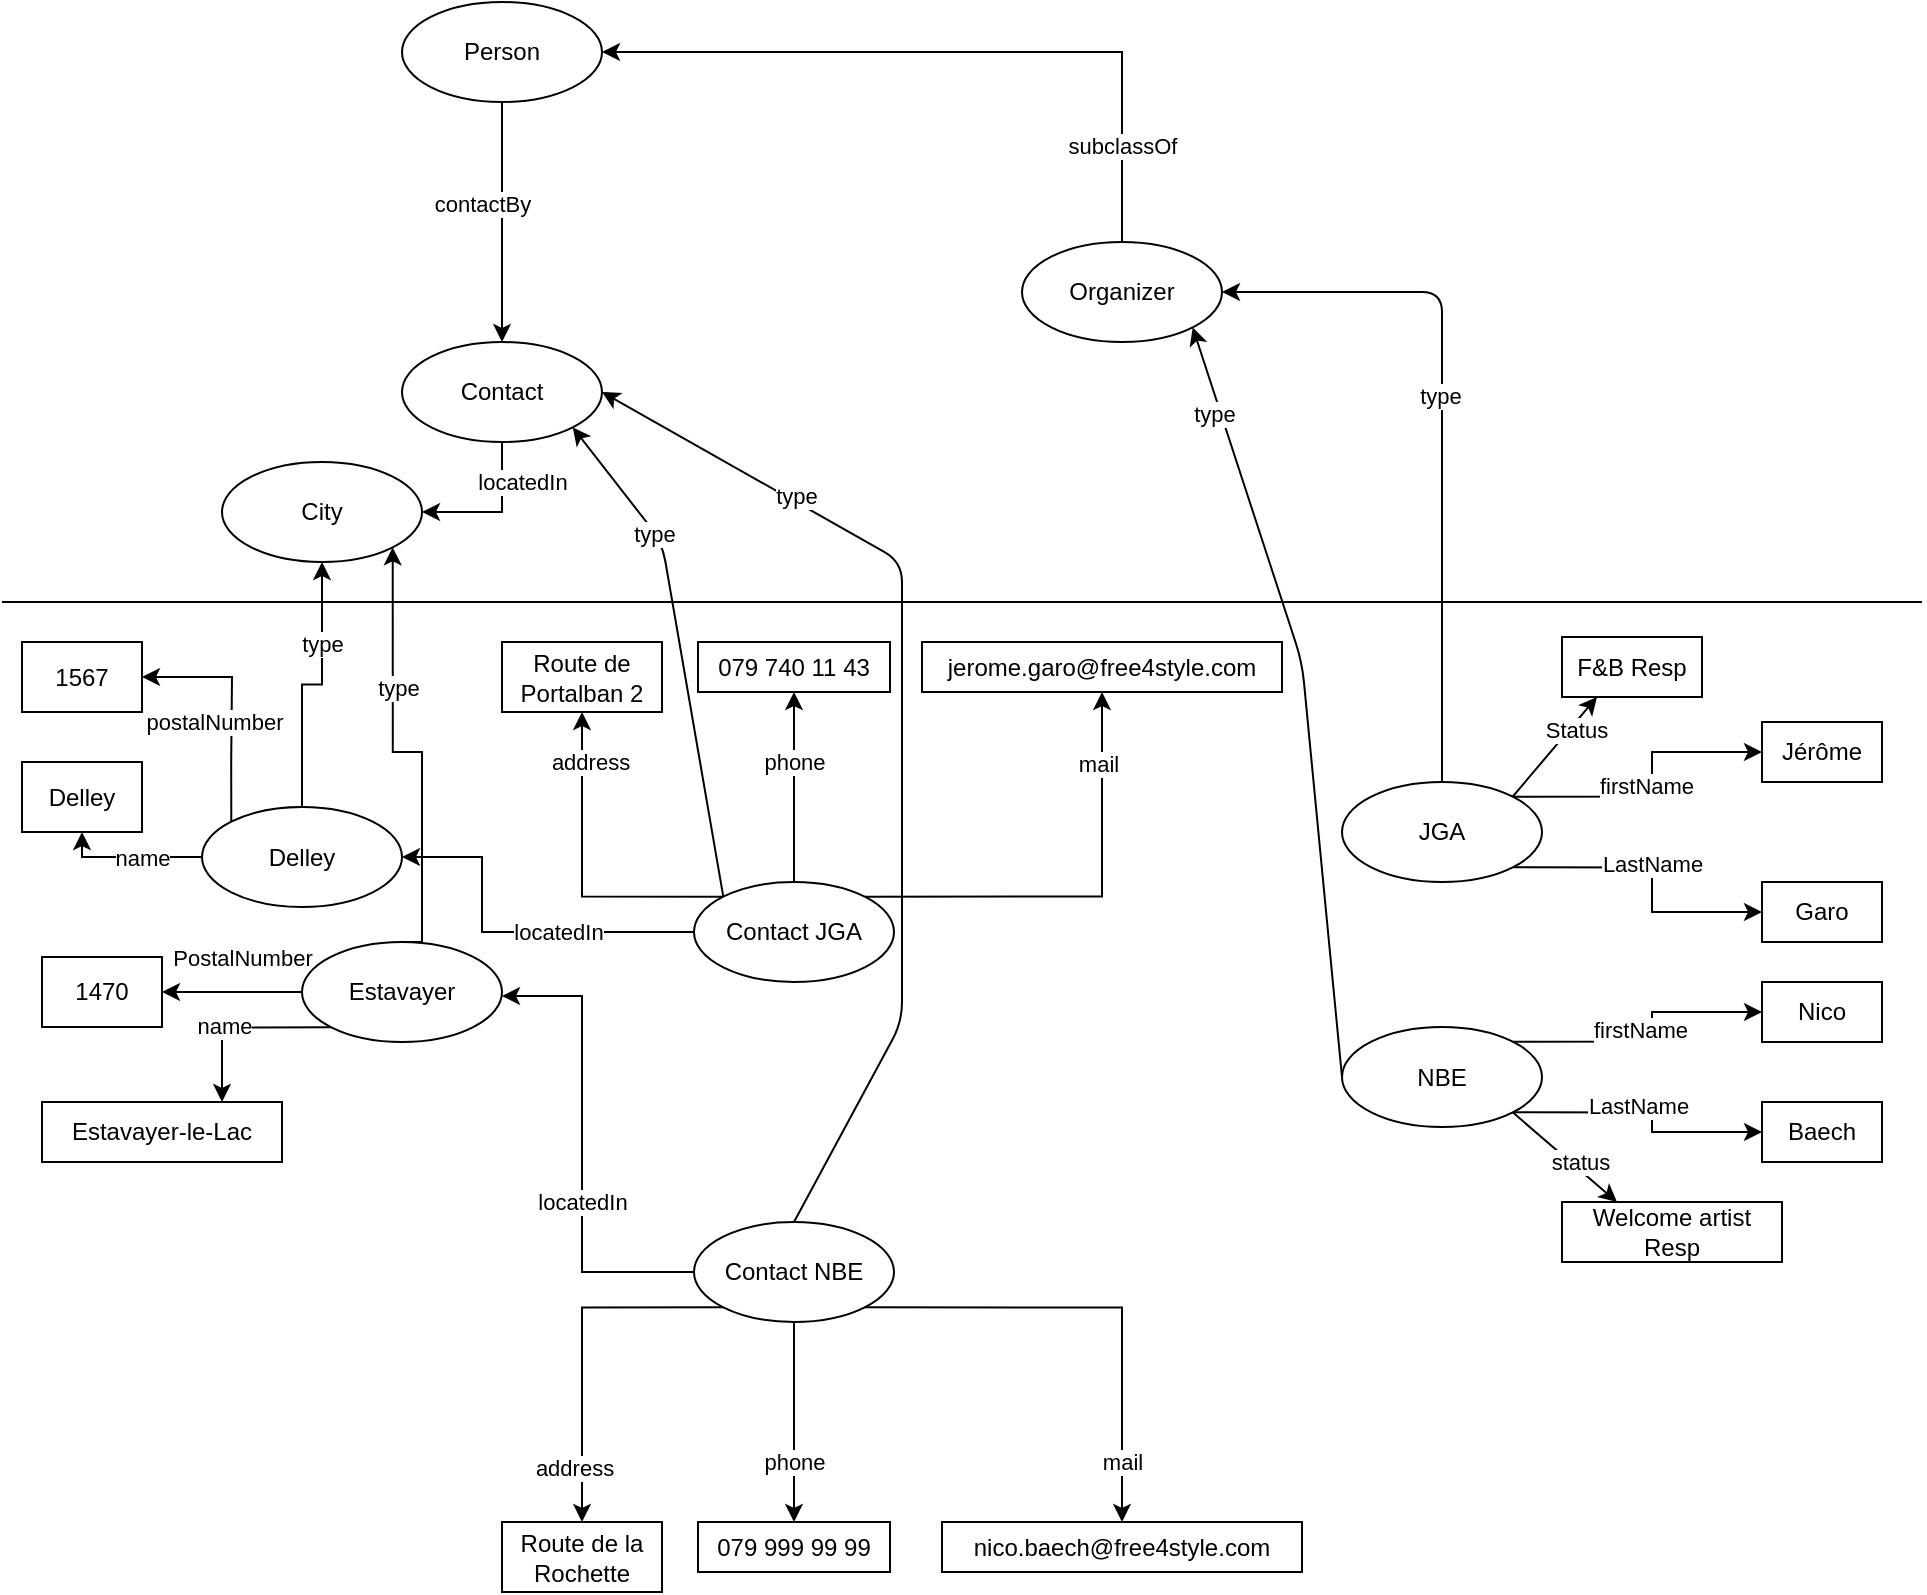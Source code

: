 <mxfile version="13.0.3" type="device" pages="2"><diagram id="2bHZ3s4xm3AUP7SnvMnW" name="Page-1"><mxGraphModel dx="1238" dy="846" grid="1" gridSize="10" guides="1" tooltips="1" connect="1" arrows="1" fold="1" page="0" pageScale="1" pageWidth="827" pageHeight="1169" math="0" shadow="0"><root><mxCell id="0"/><mxCell id="1" parent="0"/><mxCell id="6MHQVJn89xwa1G2U3drQ-4" style="edgeStyle=orthogonalEdgeStyle;rounded=0;orthogonalLoop=1;jettySize=auto;html=1;entryX=0.5;entryY=0;entryDx=0;entryDy=0;exitX=0.5;exitY=1;exitDx=0;exitDy=0;" parent="1" source="6MHQVJn89xwa1G2U3drQ-6" target="6MHQVJn89xwa1G2U3drQ-7" edge="1"><mxGeometry relative="1" as="geometry"><mxPoint x="285" y="50" as="sourcePoint"/></mxGeometry></mxCell><mxCell id="6MHQVJn89xwa1G2U3drQ-5" value="contactBy" style="edgeLabel;html=1;align=center;verticalAlign=middle;resizable=0;points=[];" parent="6MHQVJn89xwa1G2U3drQ-4" vertex="1" connectable="0"><mxGeometry x="-0.342" y="14" relative="1" as="geometry"><mxPoint x="-24" y="11" as="offset"/></mxGeometry></mxCell><mxCell id="6MHQVJn89xwa1G2U3drQ-6" value="Person" style="ellipse;whiteSpace=wrap;html=1;" parent="1" vertex="1"><mxGeometry x="200" y="50" width="100" height="50" as="geometry"/></mxCell><mxCell id="6MHQVJn89xwa1G2U3drQ-7" value="Contact" style="ellipse;whiteSpace=wrap;html=1;" parent="1" vertex="1"><mxGeometry x="200" y="220" width="100" height="50" as="geometry"/></mxCell><mxCell id="6MHQVJn89xwa1G2U3drQ-13" style="edgeStyle=orthogonalEdgeStyle;rounded=0;orthogonalLoop=1;jettySize=auto;html=1;exitX=0.5;exitY=0;exitDx=0;exitDy=0;entryX=1;entryY=0.5;entryDx=0;entryDy=0;" parent="1" source="6MHQVJn89xwa1G2U3drQ-17" target="6MHQVJn89xwa1G2U3drQ-6" edge="1"><mxGeometry relative="1" as="geometry"/></mxCell><mxCell id="6MHQVJn89xwa1G2U3drQ-14" value="subclassOf" style="edgeLabel;html=1;align=center;verticalAlign=middle;resizable=0;points=[];" parent="6MHQVJn89xwa1G2U3drQ-13" vertex="1" connectable="0"><mxGeometry x="-0.704" y="-2" relative="1" as="geometry"><mxPoint x="-2" y="4" as="offset"/></mxGeometry></mxCell><mxCell id="6MHQVJn89xwa1G2U3drQ-17" value="Organizer" style="ellipse;whiteSpace=wrap;html=1;" parent="1" vertex="1"><mxGeometry x="510" y="170" width="100" height="50" as="geometry"/></mxCell><mxCell id="6MHQVJn89xwa1G2U3drQ-19" value="" style="edgeStyle=orthogonalEdgeStyle;rounded=0;orthogonalLoop=1;jettySize=auto;html=1;exitX=0.5;exitY=1;exitDx=0;exitDy=0;entryX=1;entryY=0.5;entryDx=0;entryDy=0;" parent="1" source="6MHQVJn89xwa1G2U3drQ-7" target="6MHQVJn89xwa1G2U3drQ-21" edge="1"><mxGeometry relative="1" as="geometry"><mxPoint x="220" y="340" as="targetPoint"/><Array as="points"><mxPoint x="250" y="305"/></Array></mxGeometry></mxCell><mxCell id="6MHQVJn89xwa1G2U3drQ-20" value="locatedIn" style="edgeLabel;html=1;align=center;verticalAlign=middle;resizable=0;points=[];" parent="6MHQVJn89xwa1G2U3drQ-19" vertex="1" connectable="0"><mxGeometry x="0.2" y="1" relative="1" as="geometry"><mxPoint x="20" y="-16" as="offset"/></mxGeometry></mxCell><mxCell id="6MHQVJn89xwa1G2U3drQ-21" value="City" style="ellipse;whiteSpace=wrap;html=1;" parent="1" vertex="1"><mxGeometry x="110" y="280" width="100" height="50" as="geometry"/></mxCell><mxCell id="6MHQVJn89xwa1G2U3drQ-22" value="" style="endArrow=none;html=1;" parent="1" edge="1"><mxGeometry width="50" height="50" relative="1" as="geometry"><mxPoint y="350" as="sourcePoint"/><mxPoint x="960" y="350" as="targetPoint"/></mxGeometry></mxCell><mxCell id="6MHQVJn89xwa1G2U3drQ-57" style="edgeStyle=orthogonalEdgeStyle;rounded=0;orthogonalLoop=1;jettySize=auto;html=1;exitX=0;exitY=0;exitDx=0;exitDy=0;entryX=0.5;entryY=1;entryDx=0;entryDy=0;" parent="1" source="6MHQVJn89xwa1G2U3drQ-24" target="6MHQVJn89xwa1G2U3drQ-54" edge="1"><mxGeometry relative="1" as="geometry"/></mxCell><mxCell id="6MHQVJn89xwa1G2U3drQ-58" value="address" style="edgeLabel;html=1;align=center;verticalAlign=middle;resizable=0;points=[];" parent="6MHQVJn89xwa1G2U3drQ-57" vertex="1" connectable="0"><mxGeometry x="0.697" y="-4" relative="1" as="geometry"><mxPoint as="offset"/></mxGeometry></mxCell><mxCell id="6MHQVJn89xwa1G2U3drQ-59" style="edgeStyle=orthogonalEdgeStyle;rounded=0;orthogonalLoop=1;jettySize=auto;html=1;exitX=0.5;exitY=0;exitDx=0;exitDy=0;entryX=0.5;entryY=1;entryDx=0;entryDy=0;" parent="1" source="6MHQVJn89xwa1G2U3drQ-24" target="6MHQVJn89xwa1G2U3drQ-55" edge="1"><mxGeometry relative="1" as="geometry"/></mxCell><mxCell id="6MHQVJn89xwa1G2U3drQ-60" value="phone" style="edgeLabel;html=1;align=center;verticalAlign=middle;resizable=0;points=[];" parent="6MHQVJn89xwa1G2U3drQ-59" vertex="1" connectable="0"><mxGeometry x="0.726" y="2" relative="1" as="geometry"><mxPoint x="2" y="21.67" as="offset"/></mxGeometry></mxCell><mxCell id="6MHQVJn89xwa1G2U3drQ-61" style="edgeStyle=orthogonalEdgeStyle;rounded=0;orthogonalLoop=1;jettySize=auto;html=1;exitX=1;exitY=0;exitDx=0;exitDy=0;entryX=0.5;entryY=1;entryDx=0;entryDy=0;" parent="1" source="6MHQVJn89xwa1G2U3drQ-24" target="6MHQVJn89xwa1G2U3drQ-56" edge="1"><mxGeometry relative="1" as="geometry"/></mxCell><mxCell id="6MHQVJn89xwa1G2U3drQ-62" value="mail" style="edgeLabel;html=1;align=center;verticalAlign=middle;resizable=0;points=[];" parent="6MHQVJn89xwa1G2U3drQ-61" vertex="1" connectable="0"><mxGeometry x="0.837" y="2" relative="1" as="geometry"><mxPoint y="17.36" as="offset"/></mxGeometry></mxCell><mxCell id="6MHQVJn89xwa1G2U3drQ-24" value="Contact JGA" style="ellipse;whiteSpace=wrap;html=1;" parent="1" vertex="1"><mxGeometry x="346" y="490" width="100" height="50" as="geometry"/></mxCell><mxCell id="6MHQVJn89xwa1G2U3drQ-25" value="Contact NBE" style="ellipse;whiteSpace=wrap;html=1;" parent="1" vertex="1"><mxGeometry x="346" y="660" width="100" height="50" as="geometry"/></mxCell><mxCell id="6MHQVJn89xwa1G2U3drQ-31" value="NBE" style="ellipse;whiteSpace=wrap;html=1;" parent="1" vertex="1"><mxGeometry x="670" y="562.5" width="100" height="50" as="geometry"/></mxCell><mxCell id="6MHQVJn89xwa1G2U3drQ-87" style="edgeStyle=orthogonalEdgeStyle;rounded=0;orthogonalLoop=1;jettySize=auto;html=1;exitX=1;exitY=0;exitDx=0;exitDy=0;entryX=0;entryY=0.5;entryDx=0;entryDy=0;" parent="1" source="6MHQVJn89xwa1G2U3drQ-30" target="6MHQVJn89xwa1G2U3drQ-83" edge="1"><mxGeometry relative="1" as="geometry"/></mxCell><mxCell id="6MHQVJn89xwa1G2U3drQ-88" value="firstName" style="edgeLabel;html=1;align=center;verticalAlign=middle;resizable=0;points=[];" parent="6MHQVJn89xwa1G2U3drQ-87" vertex="1" connectable="0"><mxGeometry x="-0.095" y="6" relative="1" as="geometry"><mxPoint as="offset"/></mxGeometry></mxCell><mxCell id="6MHQVJn89xwa1G2U3drQ-89" style="edgeStyle=orthogonalEdgeStyle;rounded=0;orthogonalLoop=1;jettySize=auto;html=1;exitX=1;exitY=1;exitDx=0;exitDy=0;entryX=0;entryY=0.5;entryDx=0;entryDy=0;" parent="1" source="6MHQVJn89xwa1G2U3drQ-30" target="6MHQVJn89xwa1G2U3drQ-84" edge="1"><mxGeometry relative="1" as="geometry"/></mxCell><mxCell id="6MHQVJn89xwa1G2U3drQ-90" value="LastName" style="edgeLabel;html=1;align=center;verticalAlign=middle;resizable=0;points=[];" parent="6MHQVJn89xwa1G2U3drQ-89" vertex="1" connectable="0"><mxGeometry x="-0.052" y="1" relative="1" as="geometry"><mxPoint x="-1" y="-2" as="offset"/></mxGeometry></mxCell><mxCell id="6MHQVJn89xwa1G2U3drQ-30" value="JGA" style="ellipse;whiteSpace=wrap;html=1;" parent="1" vertex="1"><mxGeometry x="670" y="440" width="100" height="50" as="geometry"/></mxCell><mxCell id="6MHQVJn89xwa1G2U3drQ-41" style="edgeStyle=orthogonalEdgeStyle;rounded=0;orthogonalLoop=1;jettySize=auto;html=1;exitX=0.5;exitY=0;exitDx=0;exitDy=0;entryX=0.5;entryY=1;entryDx=0;entryDy=0;" parent="1" source="6MHQVJn89xwa1G2U3drQ-35" target="6MHQVJn89xwa1G2U3drQ-21" edge="1"><mxGeometry relative="1" as="geometry"/></mxCell><mxCell id="6MHQVJn89xwa1G2U3drQ-42" value="type" style="edgeLabel;html=1;align=center;verticalAlign=middle;resizable=0;points=[];" parent="6MHQVJn89xwa1G2U3drQ-41" vertex="1" connectable="0"><mxGeometry x="-0.766" y="-1" relative="1" as="geometry"><mxPoint x="9" y="-66.5" as="offset"/></mxGeometry></mxCell><mxCell id="6MHQVJn89xwa1G2U3drQ-45" style="edgeStyle=orthogonalEdgeStyle;rounded=0;orthogonalLoop=1;jettySize=auto;html=1;entryX=1;entryY=0.5;entryDx=0;entryDy=0;exitX=0;exitY=0;exitDx=0;exitDy=0;" parent="1" source="6MHQVJn89xwa1G2U3drQ-35" target="6MHQVJn89xwa1G2U3drQ-38" edge="1"><mxGeometry relative="1" as="geometry"><mxPoint x="120" y="440" as="sourcePoint"/><Array as="points"><mxPoint x="115" y="429"/><mxPoint x="115" y="429"/><mxPoint x="115" y="388"/></Array></mxGeometry></mxCell><mxCell id="6MHQVJn89xwa1G2U3drQ-47" style="edgeStyle=orthogonalEdgeStyle;rounded=0;orthogonalLoop=1;jettySize=auto;html=1;exitX=0;exitY=0.5;exitDx=0;exitDy=0;entryX=0.5;entryY=1;entryDx=0;entryDy=0;" parent="1" source="6MHQVJn89xwa1G2U3drQ-35" target="6MHQVJn89xwa1G2U3drQ-40" edge="1"><mxGeometry relative="1" as="geometry"><Array as="points"><mxPoint x="40" y="478"/></Array></mxGeometry></mxCell><mxCell id="6MHQVJn89xwa1G2U3drQ-48" value="name" style="edgeLabel;html=1;align=center;verticalAlign=middle;resizable=0;points=[];" parent="6MHQVJn89xwa1G2U3drQ-47" vertex="1" connectable="0"><mxGeometry x="-0.239" relative="1" as="geometry"><mxPoint x="-2.5" as="offset"/></mxGeometry></mxCell><mxCell id="6MHQVJn89xwa1G2U3drQ-35" value="Delley" style="ellipse;whiteSpace=wrap;html=1;" parent="1" vertex="1"><mxGeometry x="100" y="452.5" width="100" height="50" as="geometry"/></mxCell><mxCell id="6MHQVJn89xwa1G2U3drQ-43" style="edgeStyle=orthogonalEdgeStyle;rounded=0;orthogonalLoop=1;jettySize=auto;html=1;exitX=0.5;exitY=0;exitDx=0;exitDy=0;entryX=1;entryY=1;entryDx=0;entryDy=0;" parent="1" source="6MHQVJn89xwa1G2U3drQ-36" target="6MHQVJn89xwa1G2U3drQ-21" edge="1"><mxGeometry relative="1" as="geometry"><Array as="points"><mxPoint x="210" y="520"/><mxPoint x="210" y="425"/><mxPoint x="195" y="425"/></Array></mxGeometry></mxCell><mxCell id="6MHQVJn89xwa1G2U3drQ-44" value="type" style="edgeLabel;html=1;align=center;verticalAlign=middle;resizable=0;points=[];" parent="6MHQVJn89xwa1G2U3drQ-43" vertex="1" connectable="0"><mxGeometry x="0.367" y="-2" relative="1" as="geometry"><mxPoint as="offset"/></mxGeometry></mxCell><mxCell id="6MHQVJn89xwa1G2U3drQ-49" style="edgeStyle=orthogonalEdgeStyle;rounded=0;orthogonalLoop=1;jettySize=auto;html=1;exitX=0;exitY=0.5;exitDx=0;exitDy=0;entryX=1;entryY=0.5;entryDx=0;entryDy=0;" parent="1" source="6MHQVJn89xwa1G2U3drQ-36" target="6MHQVJn89xwa1G2U3drQ-37" edge="1"><mxGeometry relative="1" as="geometry"/></mxCell><mxCell id="6MHQVJn89xwa1G2U3drQ-53" value="PostalNumber" style="edgeLabel;html=1;align=center;verticalAlign=middle;resizable=0;points=[];" parent="6MHQVJn89xwa1G2U3drQ-49" vertex="1" connectable="0"><mxGeometry x="0.238" y="5" relative="1" as="geometry"><mxPoint x="13.33" y="-22.5" as="offset"/></mxGeometry></mxCell><mxCell id="6MHQVJn89xwa1G2U3drQ-50" style="edgeStyle=orthogonalEdgeStyle;rounded=0;orthogonalLoop=1;jettySize=auto;html=1;exitX=0;exitY=1;exitDx=0;exitDy=0;entryX=0.75;entryY=0;entryDx=0;entryDy=0;" parent="1" source="6MHQVJn89xwa1G2U3drQ-36" target="6MHQVJn89xwa1G2U3drQ-39" edge="1"><mxGeometry relative="1" as="geometry"/></mxCell><mxCell id="6MHQVJn89xwa1G2U3drQ-52" value="name" style="edgeLabel;html=1;align=center;verticalAlign=middle;resizable=0;points=[];" parent="6MHQVJn89xwa1G2U3drQ-50" vertex="1" connectable="0"><mxGeometry x="0.17" y="-1" relative="1" as="geometry"><mxPoint as="offset"/></mxGeometry></mxCell><mxCell id="6MHQVJn89xwa1G2U3drQ-36" value="Estavayer" style="ellipse;whiteSpace=wrap;html=1;" parent="1" vertex="1"><mxGeometry x="150" y="520" width="100" height="50" as="geometry"/></mxCell><mxCell id="6MHQVJn89xwa1G2U3drQ-37" value="1470" style="rounded=0;whiteSpace=wrap;html=1;" parent="1" vertex="1"><mxGeometry x="20" y="527.5" width="60" height="35" as="geometry"/></mxCell><mxCell id="6MHQVJn89xwa1G2U3drQ-38" value="1567" style="rounded=0;whiteSpace=wrap;html=1;" parent="1" vertex="1"><mxGeometry x="10" y="370" width="60" height="35" as="geometry"/></mxCell><mxCell id="6MHQVJn89xwa1G2U3drQ-39" value="Estavayer-le-Lac" style="rounded=0;whiteSpace=wrap;html=1;" parent="1" vertex="1"><mxGeometry x="20" y="600" width="120" height="30" as="geometry"/></mxCell><mxCell id="6MHQVJn89xwa1G2U3drQ-40" value="Delley" style="rounded=0;whiteSpace=wrap;html=1;" parent="1" vertex="1"><mxGeometry x="10" y="430" width="60" height="35" as="geometry"/></mxCell><mxCell id="6MHQVJn89xwa1G2U3drQ-46" value="postalNumber" style="edgeLabel;html=1;align=center;verticalAlign=middle;resizable=0;points=[];" parent="1" vertex="1" connectable="0"><mxGeometry x="119.996" y="410.004" as="geometry"><mxPoint x="-14.63" as="offset"/></mxGeometry></mxCell><mxCell id="6MHQVJn89xwa1G2U3drQ-54" value="Route de Portalban 2" style="rounded=0;whiteSpace=wrap;html=1;" parent="1" vertex="1"><mxGeometry x="250" y="370" width="80" height="35" as="geometry"/></mxCell><mxCell id="6MHQVJn89xwa1G2U3drQ-55" value="079 740 11 43" style="rounded=0;whiteSpace=wrap;html=1;" parent="1" vertex="1"><mxGeometry x="348" y="370" width="96" height="25" as="geometry"/></mxCell><mxCell id="6MHQVJn89xwa1G2U3drQ-56" value="jerome.garo@free4style.com" style="rounded=0;whiteSpace=wrap;html=1;" parent="1" vertex="1"><mxGeometry x="460" y="370" width="180" height="25" as="geometry"/></mxCell><mxCell id="6MHQVJn89xwa1G2U3drQ-66" value="Route de la Rochette" style="rounded=0;whiteSpace=wrap;html=1;" parent="1" vertex="1"><mxGeometry x="250" y="810" width="80" height="35" as="geometry"/></mxCell><mxCell id="6MHQVJn89xwa1G2U3drQ-67" value="079 999 99 99" style="rounded=0;whiteSpace=wrap;html=1;" parent="1" vertex="1"><mxGeometry x="348" y="810" width="96" height="25" as="geometry"/></mxCell><mxCell id="6MHQVJn89xwa1G2U3drQ-68" value="nico.baech@free4style.com" style="rounded=0;whiteSpace=wrap;html=1;" parent="1" vertex="1"><mxGeometry x="470" y="810" width="180" height="25" as="geometry"/></mxCell><mxCell id="6MHQVJn89xwa1G2U3drQ-69" style="edgeStyle=orthogonalEdgeStyle;rounded=0;orthogonalLoop=1;jettySize=auto;html=1;exitX=0;exitY=1;exitDx=0;exitDy=0;entryX=0.5;entryY=0;entryDx=0;entryDy=0;" parent="1" source="6MHQVJn89xwa1G2U3drQ-25" target="6MHQVJn89xwa1G2U3drQ-66" edge="1"><mxGeometry relative="1" as="geometry"><mxPoint x="320.645" y="709.992" as="sourcePoint"/><mxPoint x="260" y="670" as="targetPoint"/></mxGeometry></mxCell><mxCell id="6MHQVJn89xwa1G2U3drQ-70" value="address" style="edgeLabel;html=1;align=center;verticalAlign=middle;resizable=0;points=[];" parent="6MHQVJn89xwa1G2U3drQ-69" vertex="1" connectable="0"><mxGeometry x="0.697" y="-4" relative="1" as="geometry"><mxPoint as="offset"/></mxGeometry></mxCell><mxCell id="6MHQVJn89xwa1G2U3drQ-71" style="edgeStyle=orthogonalEdgeStyle;rounded=0;orthogonalLoop=1;jettySize=auto;html=1;exitX=0.5;exitY=1;exitDx=0;exitDy=0;entryX=0.5;entryY=0;entryDx=0;entryDy=0;" parent="1" source="6MHQVJn89xwa1G2U3drQ-25" target="6MHQVJn89xwa1G2U3drQ-67" edge="1"><mxGeometry relative="1" as="geometry"><mxPoint x="299.17" y="755" as="sourcePoint"/><mxPoint x="299.17" y="660" as="targetPoint"/></mxGeometry></mxCell><mxCell id="6MHQVJn89xwa1G2U3drQ-72" value="phone" style="edgeLabel;html=1;align=center;verticalAlign=middle;resizable=0;points=[];" parent="6MHQVJn89xwa1G2U3drQ-71" vertex="1" connectable="0"><mxGeometry x="0.726" y="2" relative="1" as="geometry"><mxPoint x="-2" y="-16.67" as="offset"/></mxGeometry></mxCell><mxCell id="6MHQVJn89xwa1G2U3drQ-73" style="edgeStyle=orthogonalEdgeStyle;rounded=0;orthogonalLoop=1;jettySize=auto;html=1;exitX=1;exitY=1;exitDx=0;exitDy=0;entryX=0.5;entryY=0;entryDx=0;entryDy=0;" parent="1" source="6MHQVJn89xwa1G2U3drQ-25" target="6MHQVJn89xwa1G2U3drQ-68" edge="1"><mxGeometry relative="1" as="geometry"><mxPoint x="479.995" y="732.322" as="sourcePoint"/><mxPoint x="598.64" y="630" as="targetPoint"/></mxGeometry></mxCell><mxCell id="6MHQVJn89xwa1G2U3drQ-74" value="mail" style="edgeLabel;html=1;align=center;verticalAlign=middle;resizable=0;points=[];" parent="6MHQVJn89xwa1G2U3drQ-73" vertex="1" connectable="0"><mxGeometry x="0.837" y="2" relative="1" as="geometry"><mxPoint x="-2" y="-10.69" as="offset"/></mxGeometry></mxCell><mxCell id="6MHQVJn89xwa1G2U3drQ-75" value="" style="edgeStyle=orthogonalEdgeStyle;rounded=0;orthogonalLoop=1;jettySize=auto;html=1;exitX=0;exitY=0.5;exitDx=0;exitDy=0;entryX=1;entryY=0.5;entryDx=0;entryDy=0;" parent="1" source="6MHQVJn89xwa1G2U3drQ-24" target="6MHQVJn89xwa1G2U3drQ-35" edge="1"><mxGeometry relative="1" as="geometry"><mxPoint x="330" y="527.5" as="sourcePoint"/><mxPoint x="290" y="562.5" as="targetPoint"/><Array as="points"><mxPoint x="240" y="515"/><mxPoint x="240" y="478"/></Array></mxGeometry></mxCell><mxCell id="6MHQVJn89xwa1G2U3drQ-76" value="locatedIn" style="edgeLabel;html=1;align=center;verticalAlign=middle;resizable=0;points=[];" parent="6MHQVJn89xwa1G2U3drQ-75" vertex="1" connectable="0"><mxGeometry x="0.2" y="1" relative="1" as="geometry"><mxPoint x="39" y="4" as="offset"/></mxGeometry></mxCell><mxCell id="6MHQVJn89xwa1G2U3drQ-77" value="" style="edgeStyle=orthogonalEdgeStyle;rounded=0;orthogonalLoop=1;jettySize=auto;html=1;exitX=0;exitY=0.5;exitDx=0;exitDy=0;entryX=1;entryY=0.5;entryDx=0;entryDy=0;" parent="1" source="6MHQVJn89xwa1G2U3drQ-25" edge="1"><mxGeometry relative="1" as="geometry"><mxPoint x="396" y="584.5" as="sourcePoint"/><mxPoint x="250" y="547" as="targetPoint"/><Array as="points"><mxPoint x="290" y="685"/><mxPoint x="290" y="547"/></Array></mxGeometry></mxCell><mxCell id="6MHQVJn89xwa1G2U3drQ-78" value="locatedIn" style="edgeLabel;html=1;align=center;verticalAlign=middle;resizable=0;points=[];" parent="6MHQVJn89xwa1G2U3drQ-77" vertex="1" connectable="0"><mxGeometry x="0.2" y="1" relative="1" as="geometry"><mxPoint x="1" y="49" as="offset"/></mxGeometry></mxCell><mxCell id="6MHQVJn89xwa1G2U3drQ-79" value="" style="endArrow=classic;html=1;exitX=0;exitY=0;exitDx=0;exitDy=0;entryX=1;entryY=1;entryDx=0;entryDy=0;" parent="1" source="6MHQVJn89xwa1G2U3drQ-24" target="6MHQVJn89xwa1G2U3drQ-7" edge="1"><mxGeometry width="50" height="50" relative="1" as="geometry"><mxPoint x="310" y="480" as="sourcePoint"/><mxPoint x="300" y="300" as="targetPoint"/><Array as="points"><mxPoint x="330" y="320"/></Array></mxGeometry></mxCell><mxCell id="6MHQVJn89xwa1G2U3drQ-80" value="type" style="edgeLabel;html=1;align=center;verticalAlign=middle;resizable=0;points=[];" parent="6MHQVJn89xwa1G2U3drQ-79" vertex="1" connectable="0"><mxGeometry x="0.47" y="1" relative="1" as="geometry"><mxPoint as="offset"/></mxGeometry></mxCell><mxCell id="6MHQVJn89xwa1G2U3drQ-81" value="" style="endArrow=classic;html=1;entryX=1;entryY=0.5;entryDx=0;entryDy=0;exitX=0.5;exitY=0;exitDx=0;exitDy=0;" parent="1" source="6MHQVJn89xwa1G2U3drQ-25" target="6MHQVJn89xwa1G2U3drQ-7" edge="1"><mxGeometry width="50" height="50" relative="1" as="geometry"><mxPoint x="450" y="660" as="sourcePoint"/><mxPoint x="360" y="430" as="targetPoint"/><Array as="points"><mxPoint x="450" y="560"/><mxPoint x="450" y="330"/></Array></mxGeometry></mxCell><mxCell id="6MHQVJn89xwa1G2U3drQ-82" value="type" style="edgeLabel;html=1;align=center;verticalAlign=middle;resizable=0;points=[];" parent="6MHQVJn89xwa1G2U3drQ-81" vertex="1" connectable="0"><mxGeometry x="0.577" y="-2" relative="1" as="geometry"><mxPoint x="1" as="offset"/></mxGeometry></mxCell><mxCell id="6MHQVJn89xwa1G2U3drQ-83" value="Jérôme" style="rounded=0;whiteSpace=wrap;html=1;" parent="1" vertex="1"><mxGeometry x="880" y="410" width="60" height="30" as="geometry"/></mxCell><mxCell id="6MHQVJn89xwa1G2U3drQ-84" value="Garo" style="rounded=0;whiteSpace=wrap;html=1;" parent="1" vertex="1"><mxGeometry x="880" y="490" width="60" height="30" as="geometry"/></mxCell><mxCell id="6MHQVJn89xwa1G2U3drQ-85" value="Nico" style="rounded=0;whiteSpace=wrap;html=1;" parent="1" vertex="1"><mxGeometry x="880" y="540" width="60" height="30" as="geometry"/></mxCell><mxCell id="6MHQVJn89xwa1G2U3drQ-86" value="Baech" style="rounded=0;whiteSpace=wrap;html=1;" parent="1" vertex="1"><mxGeometry x="880" y="600" width="60" height="30" as="geometry"/></mxCell><mxCell id="6MHQVJn89xwa1G2U3drQ-91" style="edgeStyle=orthogonalEdgeStyle;rounded=0;orthogonalLoop=1;jettySize=auto;html=1;exitX=1;exitY=0;exitDx=0;exitDy=0;entryX=0;entryY=0.5;entryDx=0;entryDy=0;" parent="1" source="6MHQVJn89xwa1G2U3drQ-31" target="6MHQVJn89xwa1G2U3drQ-85" edge="1"><mxGeometry relative="1" as="geometry"><mxPoint x="755.355" y="667.322" as="sourcePoint"/><mxPoint x="880" y="645" as="targetPoint"/></mxGeometry></mxCell><mxCell id="6MHQVJn89xwa1G2U3drQ-92" value="firstName" style="edgeLabel;html=1;align=center;verticalAlign=middle;resizable=0;points=[];" parent="6MHQVJn89xwa1G2U3drQ-91" vertex="1" connectable="0"><mxGeometry x="-0.095" y="6" relative="1" as="geometry"><mxPoint as="offset"/></mxGeometry></mxCell><mxCell id="6MHQVJn89xwa1G2U3drQ-93" style="edgeStyle=orthogonalEdgeStyle;rounded=0;orthogonalLoop=1;jettySize=auto;html=1;exitX=1;exitY=1;exitDx=0;exitDy=0;entryX=0;entryY=0.5;entryDx=0;entryDy=0;" parent="1" source="6MHQVJn89xwa1G2U3drQ-31" target="6MHQVJn89xwa1G2U3drQ-86" edge="1"><mxGeometry relative="1" as="geometry"><mxPoint x="755.355" y="702.678" as="sourcePoint"/><mxPoint x="880" y="725" as="targetPoint"/></mxGeometry></mxCell><mxCell id="6MHQVJn89xwa1G2U3drQ-94" value="LastName" style="edgeLabel;html=1;align=center;verticalAlign=middle;resizable=0;points=[];" parent="6MHQVJn89xwa1G2U3drQ-93" vertex="1" connectable="0"><mxGeometry x="-0.052" y="1" relative="1" as="geometry"><mxPoint x="-1" y="-2" as="offset"/></mxGeometry></mxCell><mxCell id="6MHQVJn89xwa1G2U3drQ-95" value="" style="endArrow=classic;html=1;exitX=0.5;exitY=0;exitDx=0;exitDy=0;entryX=1;entryY=0.5;entryDx=0;entryDy=0;" parent="1" source="6MHQVJn89xwa1G2U3drQ-30" target="6MHQVJn89xwa1G2U3drQ-17" edge="1"><mxGeometry width="50" height="50" relative="1" as="geometry"><mxPoint x="760" y="290" as="sourcePoint"/><mxPoint x="810" y="240" as="targetPoint"/><Array as="points"><mxPoint x="720" y="195"/></Array></mxGeometry></mxCell><mxCell id="6MHQVJn89xwa1G2U3drQ-96" value="type" style="edgeLabel;html=1;align=center;verticalAlign=middle;resizable=0;points=[];" parent="6MHQVJn89xwa1G2U3drQ-95" vertex="1" connectable="0"><mxGeometry x="0.091" y="1" relative="1" as="geometry"><mxPoint as="offset"/></mxGeometry></mxCell><mxCell id="6MHQVJn89xwa1G2U3drQ-97" value="" style="endArrow=classic;html=1;entryX=1;entryY=1;entryDx=0;entryDy=0;exitX=0;exitY=0.5;exitDx=0;exitDy=0;" parent="1" source="6MHQVJn89xwa1G2U3drQ-31" target="6MHQVJn89xwa1G2U3drQ-17" edge="1"><mxGeometry width="50" height="50" relative="1" as="geometry"><mxPoint x="600" y="310" as="sourcePoint"/><mxPoint x="650" y="260" as="targetPoint"/><Array as="points"><mxPoint x="650" y="380"/></Array></mxGeometry></mxCell><mxCell id="6MHQVJn89xwa1G2U3drQ-98" value="type" style="edgeLabel;html=1;align=center;verticalAlign=middle;resizable=0;points=[];" parent="6MHQVJn89xwa1G2U3drQ-97" vertex="1" connectable="0"><mxGeometry x="0.769" y="4" relative="1" as="geometry"><mxPoint as="offset"/></mxGeometry></mxCell><mxCell id="6MHQVJn89xwa1G2U3drQ-99" value="F&amp;amp;B Resp" style="rounded=0;whiteSpace=wrap;html=1;" parent="1" vertex="1"><mxGeometry x="780" y="367.5" width="70" height="30" as="geometry"/></mxCell><mxCell id="6MHQVJn89xwa1G2U3drQ-100" value="" style="endArrow=classic;html=1;entryX=0.25;entryY=1;entryDx=0;entryDy=0;exitX=1;exitY=0;exitDx=0;exitDy=0;" parent="1" source="6MHQVJn89xwa1G2U3drQ-30" target="6MHQVJn89xwa1G2U3drQ-99" edge="1"><mxGeometry width="50" height="50" relative="1" as="geometry"><mxPoint x="760" y="450" as="sourcePoint"/><mxPoint x="360" y="430" as="targetPoint"/></mxGeometry></mxCell><mxCell id="6MHQVJn89xwa1G2U3drQ-101" value="Status" style="edgeLabel;html=1;align=center;verticalAlign=middle;resizable=0;points=[];" parent="6MHQVJn89xwa1G2U3drQ-100" vertex="1" connectable="0"><mxGeometry x="0.387" y="-2" relative="1" as="geometry"><mxPoint as="offset"/></mxGeometry></mxCell><mxCell id="6MHQVJn89xwa1G2U3drQ-102" value="Welcome artist Resp" style="rounded=0;whiteSpace=wrap;html=1;" parent="1" vertex="1"><mxGeometry x="780" y="650" width="110" height="30" as="geometry"/></mxCell><mxCell id="6MHQVJn89xwa1G2U3drQ-103" value="" style="endArrow=classic;html=1;entryX=0.25;entryY=0;entryDx=0;entryDy=0;exitX=1;exitY=1;exitDx=0;exitDy=0;" parent="1" source="6MHQVJn89xwa1G2U3drQ-31" target="6MHQVJn89xwa1G2U3drQ-102" edge="1"><mxGeometry width="50" height="50" relative="1" as="geometry"><mxPoint x="310" y="480" as="sourcePoint"/><mxPoint x="360" y="430" as="targetPoint"/></mxGeometry></mxCell><mxCell id="6MHQVJn89xwa1G2U3drQ-104" value="status" style="edgeLabel;html=1;align=center;verticalAlign=middle;resizable=0;points=[];" parent="6MHQVJn89xwa1G2U3drQ-103" vertex="1" connectable="0"><mxGeometry x="0.35" y="-3" relative="1" as="geometry"><mxPoint y="-7.87" as="offset"/></mxGeometry></mxCell></root></mxGraphModel></diagram><diagram id="ztgfcPbBWsmzOZz95XT0" name="Page-2"><mxGraphModel dx="1238" dy="846" grid="1" gridSize="10" guides="1" tooltips="1" connect="1" arrows="1" fold="1" page="1" pageScale="1" pageWidth="827" pageHeight="1169" math="0" shadow="0"><root><mxCell id="ifGCAYMo80K-dDdkXRiW-0"/><mxCell id="ifGCAYMo80K-dDdkXRiW-1" parent="ifGCAYMo80K-dDdkXRiW-0"/></root></mxGraphModel></diagram></mxfile>